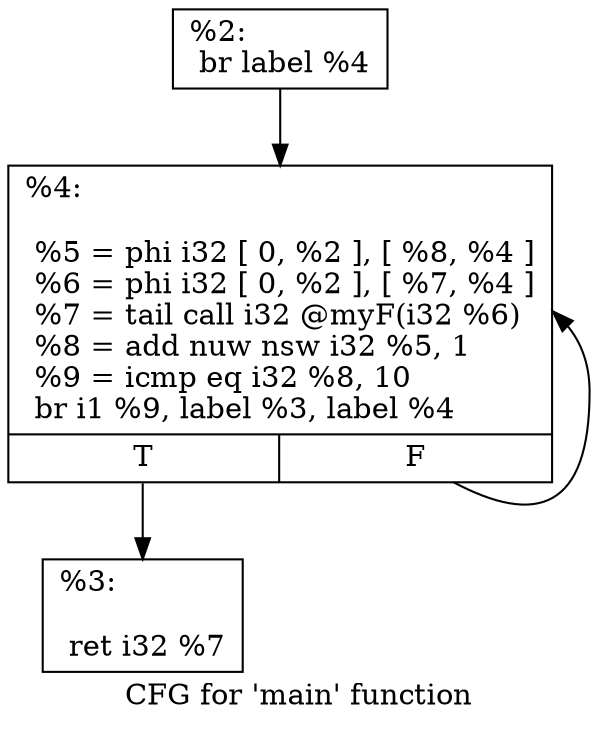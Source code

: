 digraph "CFG for 'main' function" {
	label="CFG for 'main' function";

	Node0x46b3090 [shape=record,label="{%2:\l  br label %4\l}"];
	Node0x46b3090 -> Node0x46b10f0;
	Node0x4694d70 [shape=record,label="{%3:\l\l  ret i32 %7\l}"];
	Node0x46b10f0 [shape=record,label="{%4:\l\l  %5 = phi i32 [ 0, %2 ], [ %8, %4 ]\l  %6 = phi i32 [ 0, %2 ], [ %7, %4 ]\l  %7 = tail call i32 @myF(i32 %6)\l  %8 = add nuw nsw i32 %5, 1\l  %9 = icmp eq i32 %8, 10\l  br i1 %9, label %3, label %4\l|{<s0>T|<s1>F}}"];
	Node0x46b10f0:s0 -> Node0x4694d70;
	Node0x46b10f0:s1 -> Node0x46b10f0;
}
